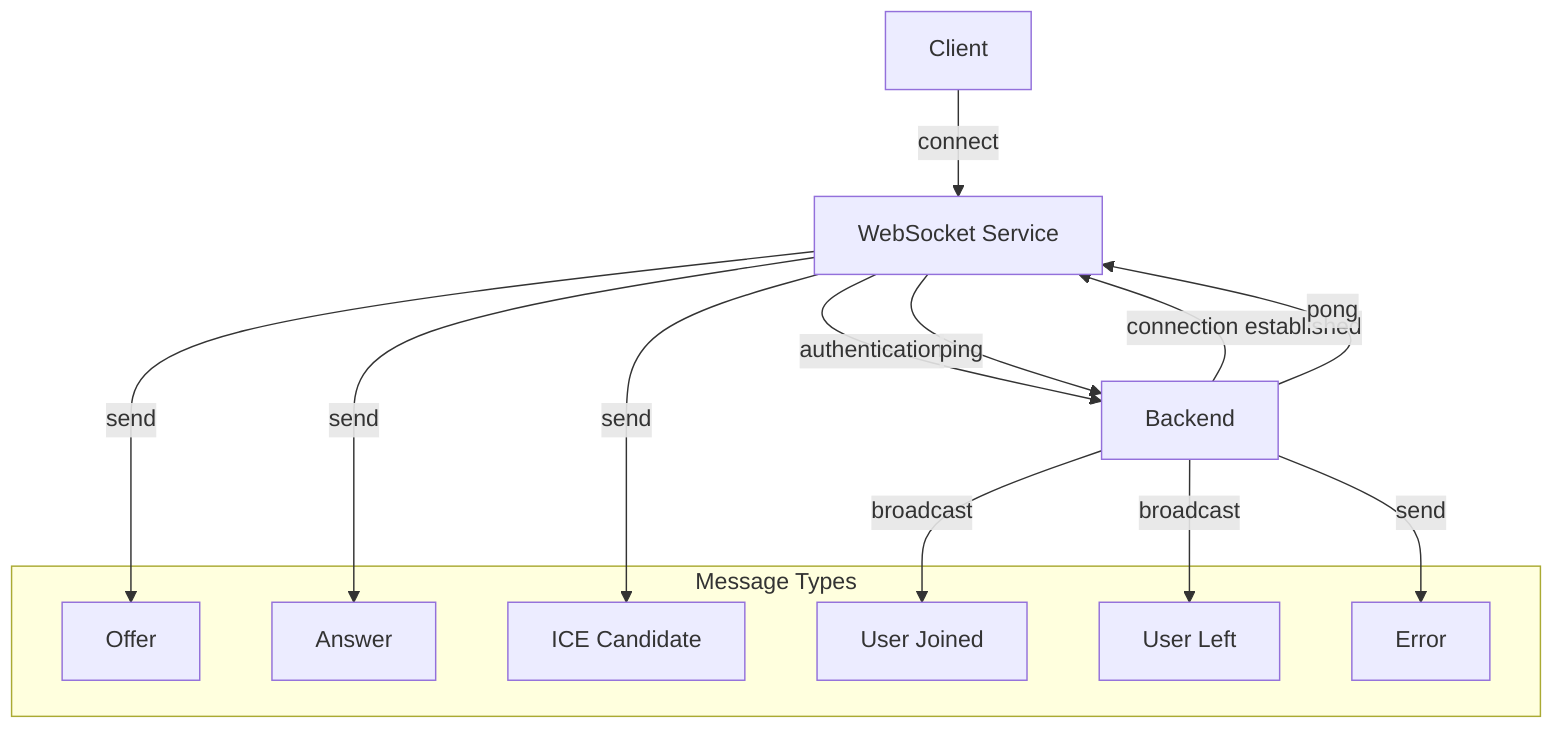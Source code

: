 flowchart TD
    A[Client] -->|connect| B[WebSocket Service]
    B -->|authentication| C[Backend]
    C -->|connection established| B
    B -->|ping| C
    C -->|pong| B
    
    subgraph Message Types
        D[Offer]
        E[Answer]
        F[ICE Candidate]
        G[User Joined]
        H[User Left]
        I[Error]
    end
    
    B -->|send| D
    B -->|send| E
    B -->|send| F
    C -->|broadcast| G
    C -->|broadcast| H
    C -->|send| I